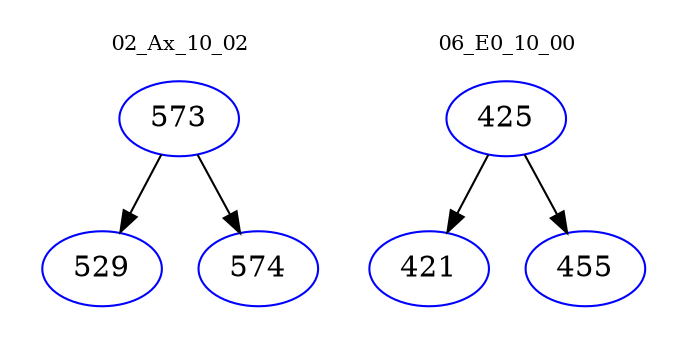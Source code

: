 digraph{
subgraph cluster_0 {
color = white
label = "02_Ax_10_02";
fontsize=10;
T0_573 [label="573", color="blue"]
T0_573 -> T0_529 [color="black"]
T0_529 [label="529", color="blue"]
T0_573 -> T0_574 [color="black"]
T0_574 [label="574", color="blue"]
}
subgraph cluster_1 {
color = white
label = "06_E0_10_00";
fontsize=10;
T1_425 [label="425", color="blue"]
T1_425 -> T1_421 [color="black"]
T1_421 [label="421", color="blue"]
T1_425 -> T1_455 [color="black"]
T1_455 [label="455", color="blue"]
}
}
